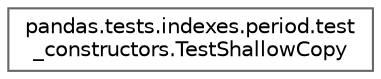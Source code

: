 digraph "Graphical Class Hierarchy"
{
 // LATEX_PDF_SIZE
  bgcolor="transparent";
  edge [fontname=Helvetica,fontsize=10,labelfontname=Helvetica,labelfontsize=10];
  node [fontname=Helvetica,fontsize=10,shape=box,height=0.2,width=0.4];
  rankdir="LR";
  Node0 [id="Node000000",label="pandas.tests.indexes.period.test\l_constructors.TestShallowCopy",height=0.2,width=0.4,color="grey40", fillcolor="white", style="filled",URL="$db/db1/classpandas_1_1tests_1_1indexes_1_1period_1_1test__constructors_1_1TestShallowCopy.html",tooltip=" "];
}
